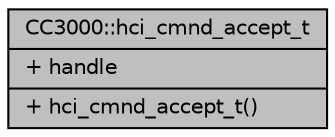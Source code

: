 digraph "CC3000::hci_cmnd_accept_t"
{
  edge [fontname="Helvetica",fontsize="10",labelfontname="Helvetica",labelfontsize="10"];
  node [fontname="Helvetica",fontsize="10",shape=record];
  Node1 [label="{CC3000::hci_cmnd_accept_t\n|+ handle\l|+ hci_cmnd_accept_t()\l}",height=0.2,width=0.4,color="black", fillcolor="grey75", style="filled", fontcolor="black"];
}
